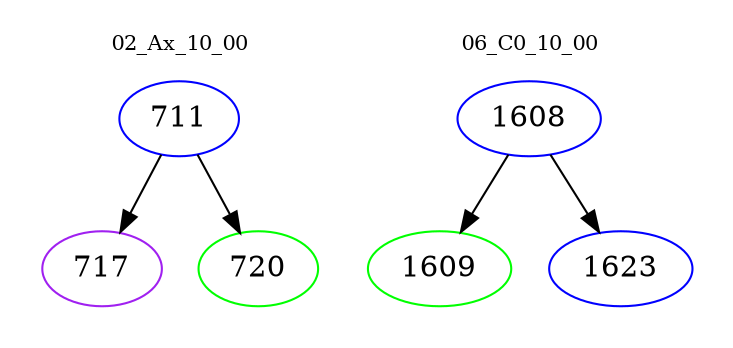 digraph{
subgraph cluster_0 {
color = white
label = "02_Ax_10_00";
fontsize=10;
T0_711 [label="711", color="blue"]
T0_711 -> T0_717 [color="black"]
T0_717 [label="717", color="purple"]
T0_711 -> T0_720 [color="black"]
T0_720 [label="720", color="green"]
}
subgraph cluster_1 {
color = white
label = "06_C0_10_00";
fontsize=10;
T1_1608 [label="1608", color="blue"]
T1_1608 -> T1_1609 [color="black"]
T1_1609 [label="1609", color="green"]
T1_1608 -> T1_1623 [color="black"]
T1_1623 [label="1623", color="blue"]
}
}
